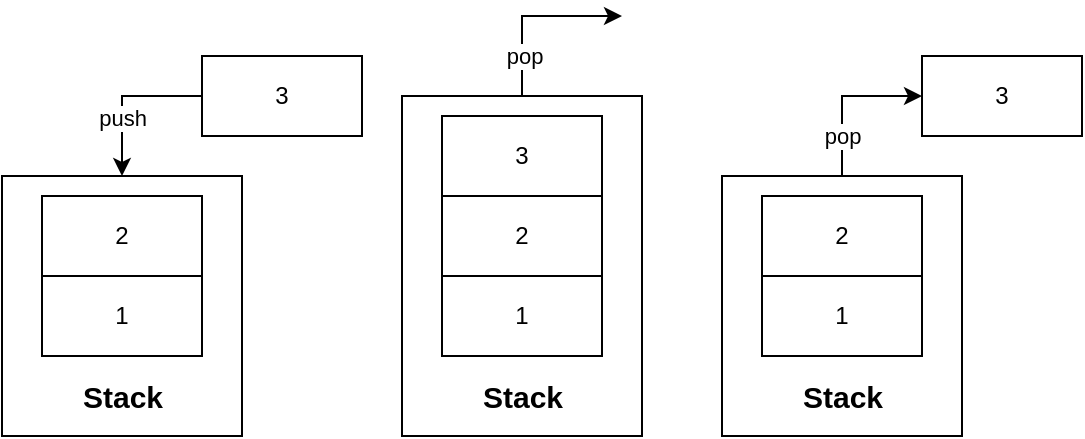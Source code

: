 <mxfile version="26.0.16">
  <diagram name="Stack Data Type" id="BFV3gm4bTRpUQm_RLkcs">
    <mxGraphModel dx="889" dy="620" grid="1" gridSize="10" guides="1" tooltips="1" connect="1" arrows="1" fold="1" page="1" pageScale="1" pageWidth="1169" pageHeight="827" math="0" shadow="0">
      <root>
        <mxCell id="0" />
        <mxCell id="1" parent="0" />
        <mxCell id="Nflof4Jr90iBJGmodGCJ-8" value="" style="rounded=0;whiteSpace=wrap;html=1;" parent="1" vertex="1">
          <mxGeometry x="60" y="140" width="120" height="130" as="geometry" />
        </mxCell>
        <mxCell id="Nflof4Jr90iBJGmodGCJ-1" value="1" style="rounded=0;whiteSpace=wrap;html=1;" parent="1" vertex="1">
          <mxGeometry x="80" y="190" width="80" height="40" as="geometry" />
        </mxCell>
        <mxCell id="Nflof4Jr90iBJGmodGCJ-2" value="2" style="rounded=0;whiteSpace=wrap;html=1;" parent="1" vertex="1">
          <mxGeometry x="80" y="150" width="80" height="40" as="geometry" />
        </mxCell>
        <mxCell id="Nflof4Jr90iBJGmodGCJ-3" value="3" style="rounded=0;whiteSpace=wrap;html=1;" parent="1" vertex="1">
          <mxGeometry x="160" y="80" width="80" height="40" as="geometry" />
        </mxCell>
        <mxCell id="Nflof4Jr90iBJGmodGCJ-6" value="" style="endArrow=classic;html=1;rounded=0;exitX=0;exitY=0.5;exitDx=0;exitDy=0;" parent="1" source="Nflof4Jr90iBJGmodGCJ-3" edge="1">
          <mxGeometry width="50" height="50" relative="1" as="geometry">
            <mxPoint x="540" y="400" as="sourcePoint" />
            <mxPoint x="120" y="140" as="targetPoint" />
            <Array as="points">
              <mxPoint x="120" y="100" />
            </Array>
          </mxGeometry>
        </mxCell>
        <mxCell id="Nflof4Jr90iBJGmodGCJ-7" value="push" style="edgeLabel;html=1;align=center;verticalAlign=middle;resizable=0;points=[];" parent="Nflof4Jr90iBJGmodGCJ-6" vertex="1" connectable="0">
          <mxGeometry x="0.36" y="4" relative="1" as="geometry">
            <mxPoint x="-4" y="-4" as="offset" />
          </mxGeometry>
        </mxCell>
        <mxCell id="Nflof4Jr90iBJGmodGCJ-11" value="Stack" style="text;strokeColor=none;fillColor=none;html=1;fontSize=15;fontStyle=1;verticalAlign=middle;align=center;" parent="1" vertex="1">
          <mxGeometry x="90" y="240" width="60" height="20" as="geometry" />
        </mxCell>
        <mxCell id="Nflof4Jr90iBJGmodGCJ-13" value="" style="rounded=0;whiteSpace=wrap;html=1;" parent="1" vertex="1">
          <mxGeometry x="260" y="100" width="120" height="170" as="geometry" />
        </mxCell>
        <mxCell id="Nflof4Jr90iBJGmodGCJ-14" value="1" style="rounded=0;whiteSpace=wrap;html=1;" parent="1" vertex="1">
          <mxGeometry x="280" y="190" width="80" height="40" as="geometry" />
        </mxCell>
        <mxCell id="Nflof4Jr90iBJGmodGCJ-15" value="2" style="rounded=0;whiteSpace=wrap;html=1;" parent="1" vertex="1">
          <mxGeometry x="280" y="150" width="80" height="40" as="geometry" />
        </mxCell>
        <mxCell id="Nflof4Jr90iBJGmodGCJ-16" value="Stack" style="text;strokeColor=none;fillColor=none;html=1;fontSize=15;fontStyle=1;verticalAlign=middle;align=center;" parent="1" vertex="1">
          <mxGeometry x="290" y="240" width="60" height="20" as="geometry" />
        </mxCell>
        <mxCell id="Nflof4Jr90iBJGmodGCJ-17" value="3" style="rounded=0;whiteSpace=wrap;html=1;" parent="1" vertex="1">
          <mxGeometry x="280" y="110" width="80" height="40" as="geometry" />
        </mxCell>
        <mxCell id="Nflof4Jr90iBJGmodGCJ-18" value="" style="endArrow=classic;html=1;rounded=0;" parent="1" edge="1">
          <mxGeometry width="50" height="50" relative="1" as="geometry">
            <mxPoint x="320" y="100" as="sourcePoint" />
            <mxPoint x="370" y="60" as="targetPoint" />
            <Array as="points">
              <mxPoint x="320" y="60" />
            </Array>
          </mxGeometry>
        </mxCell>
        <mxCell id="Nflof4Jr90iBJGmodGCJ-19" value="pop" style="edgeLabel;html=1;align=center;verticalAlign=middle;resizable=0;points=[];" parent="Nflof4Jr90iBJGmodGCJ-18" vertex="1" connectable="0">
          <mxGeometry x="0.34" relative="1" as="geometry">
            <mxPoint x="-20" y="20" as="offset" />
          </mxGeometry>
        </mxCell>
        <mxCell id="Nflof4Jr90iBJGmodGCJ-20" value="" style="rounded=0;whiteSpace=wrap;html=1;" parent="1" vertex="1">
          <mxGeometry x="420" y="140" width="120" height="130" as="geometry" />
        </mxCell>
        <mxCell id="Nflof4Jr90iBJGmodGCJ-21" value="1" style="rounded=0;whiteSpace=wrap;html=1;" parent="1" vertex="1">
          <mxGeometry x="440" y="190" width="80" height="40" as="geometry" />
        </mxCell>
        <mxCell id="Nflof4Jr90iBJGmodGCJ-22" value="2" style="rounded=0;whiteSpace=wrap;html=1;" parent="1" vertex="1">
          <mxGeometry x="440" y="150" width="80" height="40" as="geometry" />
        </mxCell>
        <mxCell id="Nflof4Jr90iBJGmodGCJ-23" value="3" style="rounded=0;whiteSpace=wrap;html=1;" parent="1" vertex="1">
          <mxGeometry x="520" y="80" width="80" height="40" as="geometry" />
        </mxCell>
        <mxCell id="Nflof4Jr90iBJGmodGCJ-26" value="Stack" style="text;strokeColor=none;fillColor=none;html=1;fontSize=15;fontStyle=1;verticalAlign=middle;align=center;" parent="1" vertex="1">
          <mxGeometry x="450" y="240" width="60" height="20" as="geometry" />
        </mxCell>
        <mxCell id="Nflof4Jr90iBJGmodGCJ-27" value="" style="endArrow=classic;html=1;rounded=0;exitX=0.5;exitY=0;exitDx=0;exitDy=0;" parent="1" source="Nflof4Jr90iBJGmodGCJ-20" edge="1">
          <mxGeometry width="50" height="50" relative="1" as="geometry">
            <mxPoint x="470" y="120" as="sourcePoint" />
            <mxPoint x="520" y="100" as="targetPoint" />
            <Array as="points">
              <mxPoint x="480" y="100" />
            </Array>
          </mxGeometry>
        </mxCell>
        <mxCell id="Nflof4Jr90iBJGmodGCJ-28" value="pop" style="edgeLabel;html=1;align=center;verticalAlign=middle;resizable=0;points=[];" parent="Nflof4Jr90iBJGmodGCJ-27" vertex="1" connectable="0">
          <mxGeometry x="0.34" relative="1" as="geometry">
            <mxPoint x="-14" y="20" as="offset" />
          </mxGeometry>
        </mxCell>
      </root>
    </mxGraphModel>
  </diagram>
</mxfile>
